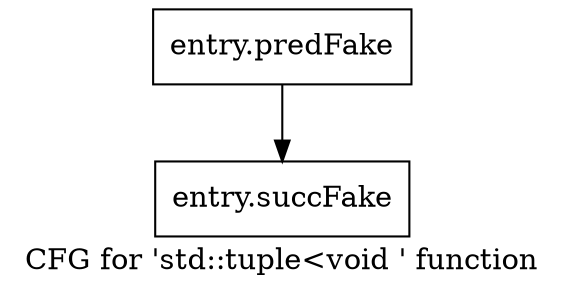digraph "CFG for 'std::tuple\<void ' function" {
	label="CFG for 'std::tuple\<void ' function";

	Node0x57aaa70 [shape=record,filename="",linenumber="",label="{entry.predFake}"];
	Node0x57aaa70 -> Node0x5903cb0[ callList="" memoryops="" filename="/tools/Xilinx/Vitis_HLS/2023.1/tps/lnx64/gcc-8.3.0/lib/gcc/x86_64-pc-linux-gnu/8.3.0/../../../../include/c++/8.3.0/tuple" execusionnum="1"];
	Node0x5903cb0 [shape=record,filename="/tools/Xilinx/Vitis_HLS/2023.1/tps/lnx64/gcc-8.3.0/lib/gcc/x86_64-pc-linux-gnu/8.3.0/../../../../include/c++/8.3.0/tuple",linenumber="662",label="{entry.succFake}"];
}
